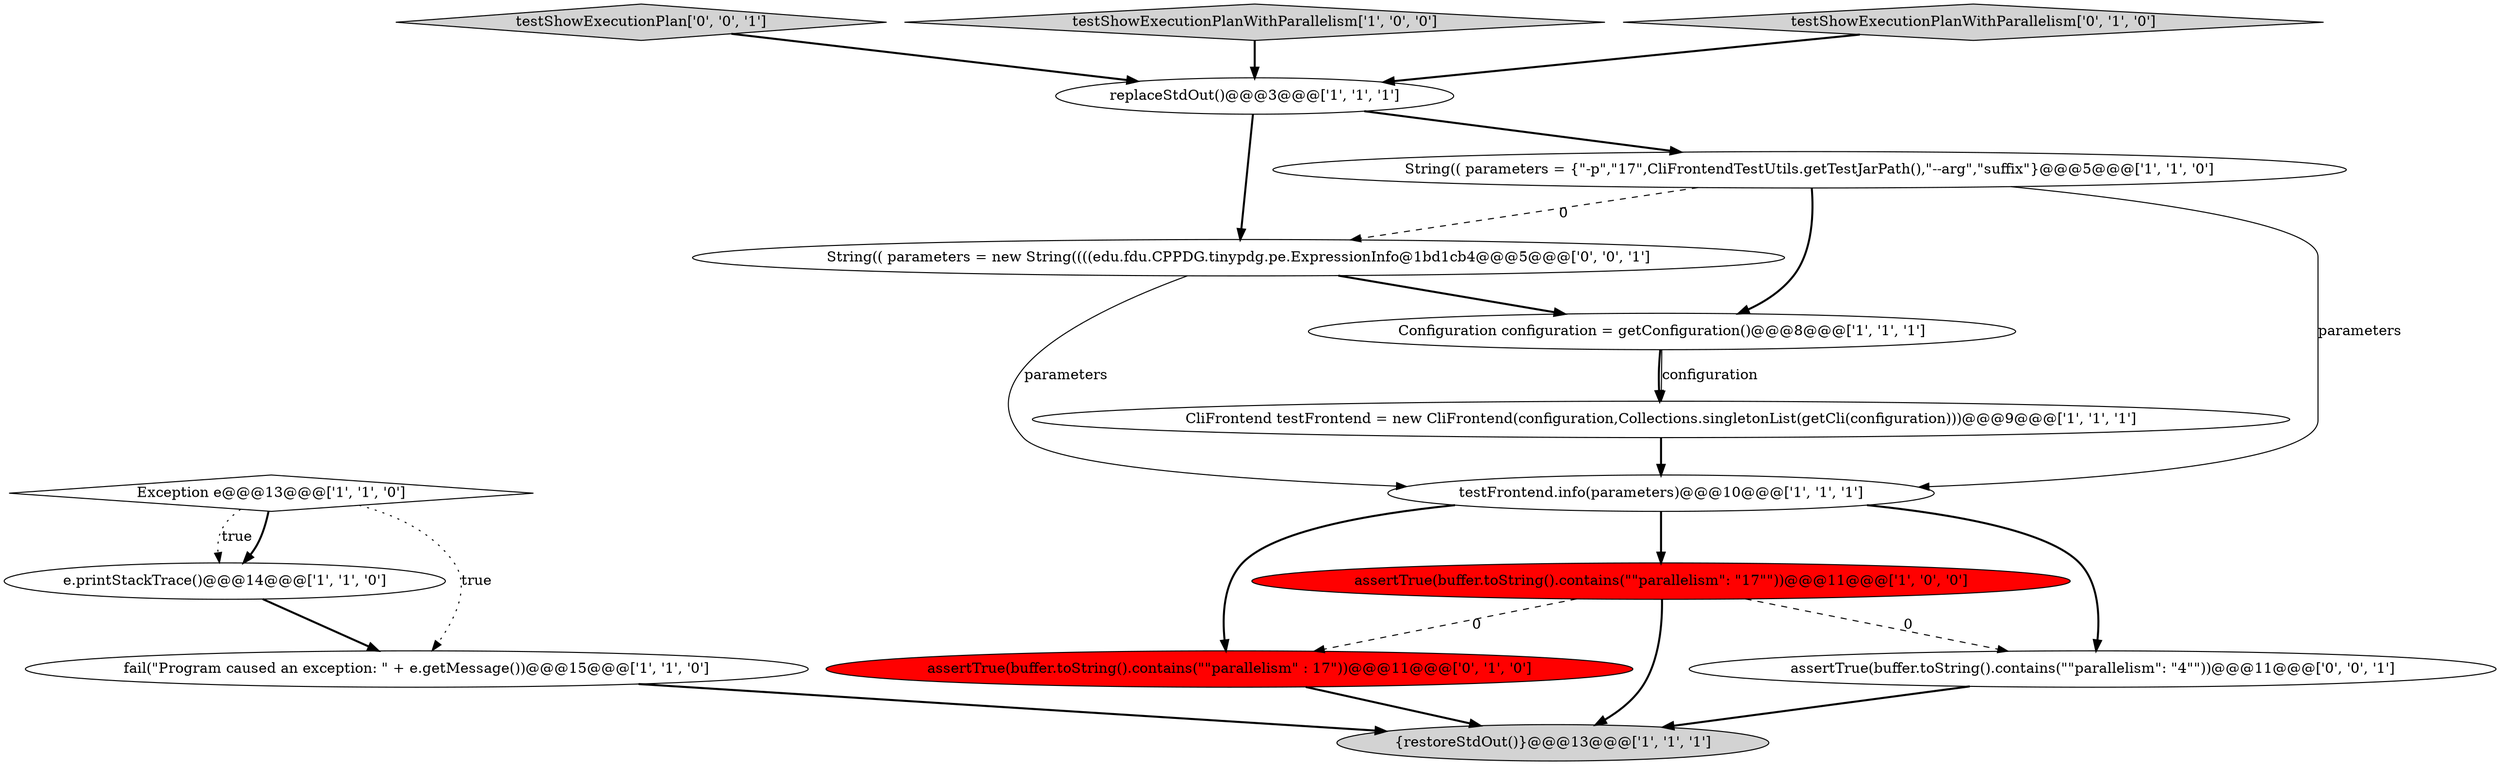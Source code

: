 digraph {
14 [style = filled, label = "String(( parameters = new String((((edu.fdu.CPPDG.tinypdg.pe.ExpressionInfo@1bd1cb4@@@5@@@['0', '0', '1']", fillcolor = white, shape = ellipse image = "AAA0AAABBB3BBB"];
13 [style = filled, label = "testShowExecutionPlan['0', '0', '1']", fillcolor = lightgray, shape = diamond image = "AAA0AAABBB3BBB"];
4 [style = filled, label = "testFrontend.info(parameters)@@@10@@@['1', '1', '1']", fillcolor = white, shape = ellipse image = "AAA0AAABBB1BBB"];
6 [style = filled, label = "Configuration configuration = getConfiguration()@@@8@@@['1', '1', '1']", fillcolor = white, shape = ellipse image = "AAA0AAABBB1BBB"];
3 [style = filled, label = "String(( parameters = {\"-p\",\"17\",CliFrontendTestUtils.getTestJarPath(),\"--arg\",\"suffix\"}@@@5@@@['1', '1', '0']", fillcolor = white, shape = ellipse image = "AAA0AAABBB1BBB"];
10 [style = filled, label = "fail(\"Program caused an exception: \" + e.getMessage())@@@15@@@['1', '1', '0']", fillcolor = white, shape = ellipse image = "AAA0AAABBB1BBB"];
5 [style = filled, label = "assertTrue(buffer.toString().contains(\"\"parallelism\": \"17\"\"))@@@11@@@['1', '0', '0']", fillcolor = red, shape = ellipse image = "AAA1AAABBB1BBB"];
11 [style = filled, label = "assertTrue(buffer.toString().contains(\"\"parallelism\" : 17\"))@@@11@@@['0', '1', '0']", fillcolor = red, shape = ellipse image = "AAA1AAABBB2BBB"];
7 [style = filled, label = "CliFrontend testFrontend = new CliFrontend(configuration,Collections.singletonList(getCli(configuration)))@@@9@@@['1', '1', '1']", fillcolor = white, shape = ellipse image = "AAA0AAABBB1BBB"];
9 [style = filled, label = "e.printStackTrace()@@@14@@@['1', '1', '0']", fillcolor = white, shape = ellipse image = "AAA0AAABBB1BBB"];
1 [style = filled, label = "{restoreStdOut()}@@@13@@@['1', '1', '1']", fillcolor = lightgray, shape = ellipse image = "AAA0AAABBB1BBB"];
2 [style = filled, label = "testShowExecutionPlanWithParallelism['1', '0', '0']", fillcolor = lightgray, shape = diamond image = "AAA0AAABBB1BBB"];
12 [style = filled, label = "testShowExecutionPlanWithParallelism['0', '1', '0']", fillcolor = lightgray, shape = diamond image = "AAA0AAABBB2BBB"];
15 [style = filled, label = "assertTrue(buffer.toString().contains(\"\"parallelism\": \"4\"\"))@@@11@@@['0', '0', '1']", fillcolor = white, shape = ellipse image = "AAA0AAABBB3BBB"];
8 [style = filled, label = "Exception e@@@13@@@['1', '1', '0']", fillcolor = white, shape = diamond image = "AAA0AAABBB1BBB"];
0 [style = filled, label = "replaceStdOut()@@@3@@@['1', '1', '1']", fillcolor = white, shape = ellipse image = "AAA0AAABBB1BBB"];
0->3 [style = bold, label=""];
11->1 [style = bold, label=""];
4->15 [style = bold, label=""];
14->4 [style = solid, label="parameters"];
3->6 [style = bold, label=""];
7->4 [style = bold, label=""];
9->10 [style = bold, label=""];
8->10 [style = dotted, label="true"];
12->0 [style = bold, label=""];
5->1 [style = bold, label=""];
0->14 [style = bold, label=""];
2->0 [style = bold, label=""];
6->7 [style = solid, label="configuration"];
3->4 [style = solid, label="parameters"];
5->11 [style = dashed, label="0"];
8->9 [style = bold, label=""];
8->9 [style = dotted, label="true"];
3->14 [style = dashed, label="0"];
6->7 [style = bold, label=""];
4->11 [style = bold, label=""];
10->1 [style = bold, label=""];
5->15 [style = dashed, label="0"];
4->5 [style = bold, label=""];
14->6 [style = bold, label=""];
13->0 [style = bold, label=""];
15->1 [style = bold, label=""];
}
